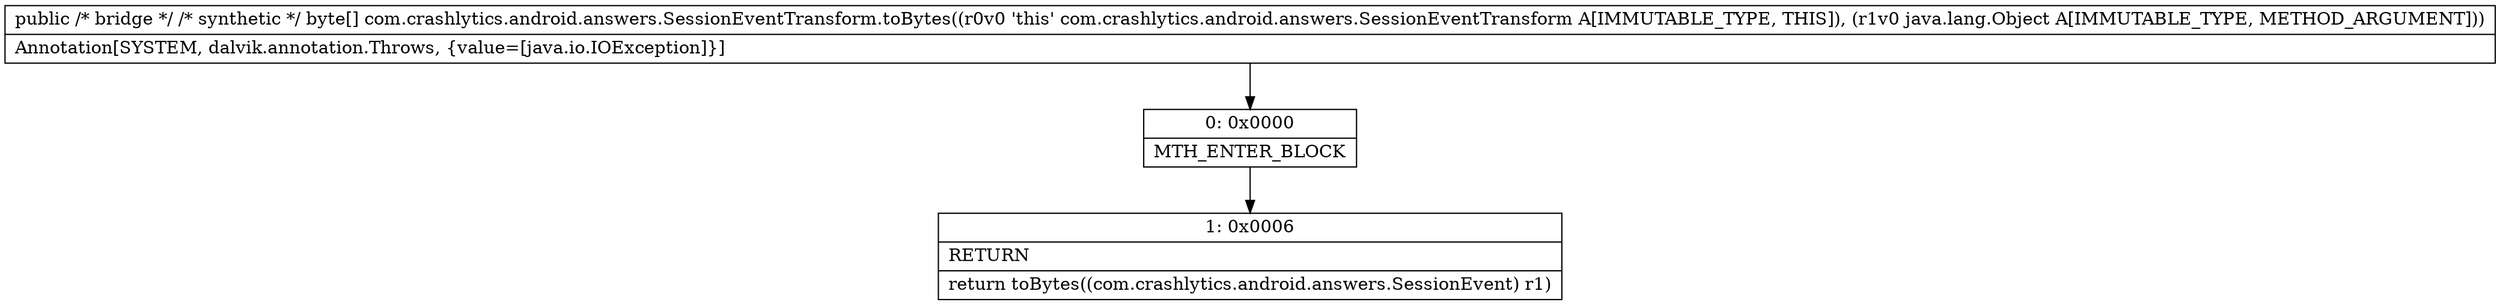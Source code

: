 digraph "CFG forcom.crashlytics.android.answers.SessionEventTransform.toBytes(Ljava\/lang\/Object;)[B" {
Node_0 [shape=record,label="{0\:\ 0x0000|MTH_ENTER_BLOCK\l}"];
Node_1 [shape=record,label="{1\:\ 0x0006|RETURN\l|return toBytes((com.crashlytics.android.answers.SessionEvent) r1)\l}"];
MethodNode[shape=record,label="{public \/* bridge *\/ \/* synthetic *\/ byte[] com.crashlytics.android.answers.SessionEventTransform.toBytes((r0v0 'this' com.crashlytics.android.answers.SessionEventTransform A[IMMUTABLE_TYPE, THIS]), (r1v0 java.lang.Object A[IMMUTABLE_TYPE, METHOD_ARGUMENT]))  | Annotation[SYSTEM, dalvik.annotation.Throws, \{value=[java.io.IOException]\}]\l}"];
MethodNode -> Node_0;
Node_0 -> Node_1;
}

